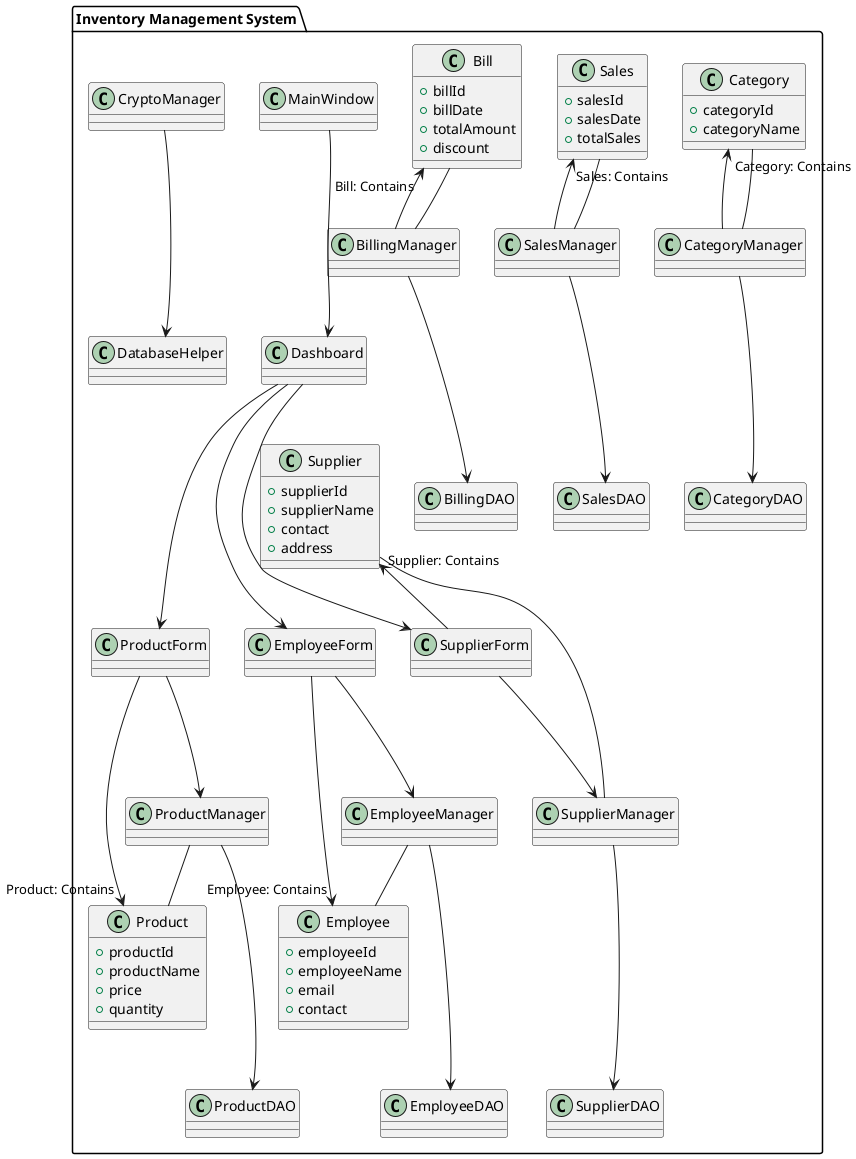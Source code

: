 @startuml
package "Inventory Management System" {
  class MainWindow
  class Dashboard
  class ProductForm
  class EmployeeForm
  class SupplierForm
  class ProductManager
  class EmployeeManager
  class SupplierManager
  class CategoryManager
  class BillingManager
  class SalesManager
  class DatabaseHelper
  class ProductDAO
  class EmployeeDAO
  class SupplierDAO
  class CategoryDAO
  class BillingDAO
  class SalesDAO
  class CryptoManager

  MainWindow -[hidden]--> Dashboard
  Dashboard -[hidden]--> ProductForm
  Dashboard -[hidden]--> EmployeeForm
  Dashboard -[hidden]--> SupplierForm
  ProductForm -[hidden]--> ProductManager
  EmployeeForm -[hidden]--> EmployeeManager
  SupplierForm -[hidden]--> SupplierManager
  ProductManager -[hidden]--> ProductDAO
  EmployeeManager -[hidden]--> EmployeeDAO
  SupplierManager -[hidden]--> SupplierDAO
  CategoryManager -[hidden]--> CategoryDAO
  BillingManager -[hidden]--> BillingDAO
  SalesManager -[hidden]--> SalesDAO
  CryptoManager -[hidden]--> DatabaseHelper

  MainWindow -down-> Dashboard
  Dashboard -down-> ProductForm
  Dashboard -down-> EmployeeForm
  Dashboard -down-> SupplierForm
  ProductForm -down-> ProductManager
  EmployeeForm -down-> EmployeeManager
  SupplierForm -down-> SupplierManager
  ProductManager -down-> ProductDAO
  EmployeeManager -down-> EmployeeDAO
  SupplierManager -down-> SupplierDAO
  CategoryManager -down-> CategoryDAO
  BillingManager -down-> BillingDAO
  SalesManager -down-> SalesDAO
  CryptoManager -down-> DatabaseHelper

  ProductForm -up-> "Product: Contains" Product
  EmployeeForm -up-> "Employee: Contains" Employee
  SupplierForm -up-> "Supplier: Contains" Supplier
  BillingManager -up-> "Bill: Contains" Bill
  SalesManager -up-> "Sales: Contains" Sales
  CategoryManager -up-> "Category: Contains" Category

  class Product {
    + productId
    + productName
    + price
    + quantity
  }

  class Employee {
    + employeeId
    + employeeName
    + email
    + contact
  }

  class Supplier {
    + supplierId
    + supplierName
    + contact
    + address
  }

  class Bill {
    + billId
    + billDate
    + totalAmount
    + discount
  }

  class Sales {
    + salesId
    + salesDate
    + totalSales
  }

  class Category {
    + categoryId
    + categoryName
  }

  ProductManager -- Product
  EmployeeManager -- Employee
  SupplierManager -- Supplier
  BillingManager -- Bill
  SalesManager -- Sales
  CategoryManager -- Category
}
@enduml
